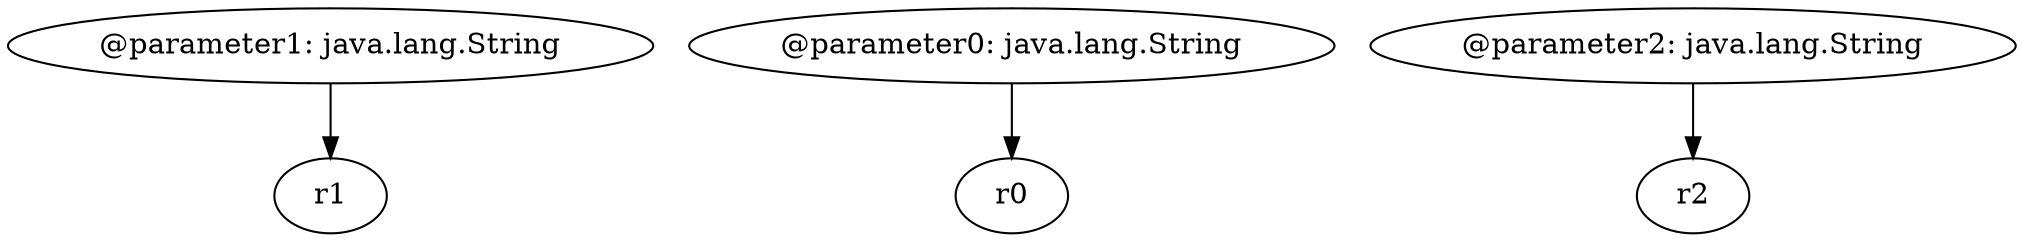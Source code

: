 digraph g {
0[label="@parameter1: java.lang.String"]
1[label="r1"]
0->1[label=""]
2[label="@parameter0: java.lang.String"]
3[label="r0"]
2->3[label=""]
4[label="@parameter2: java.lang.String"]
5[label="r2"]
4->5[label=""]
}